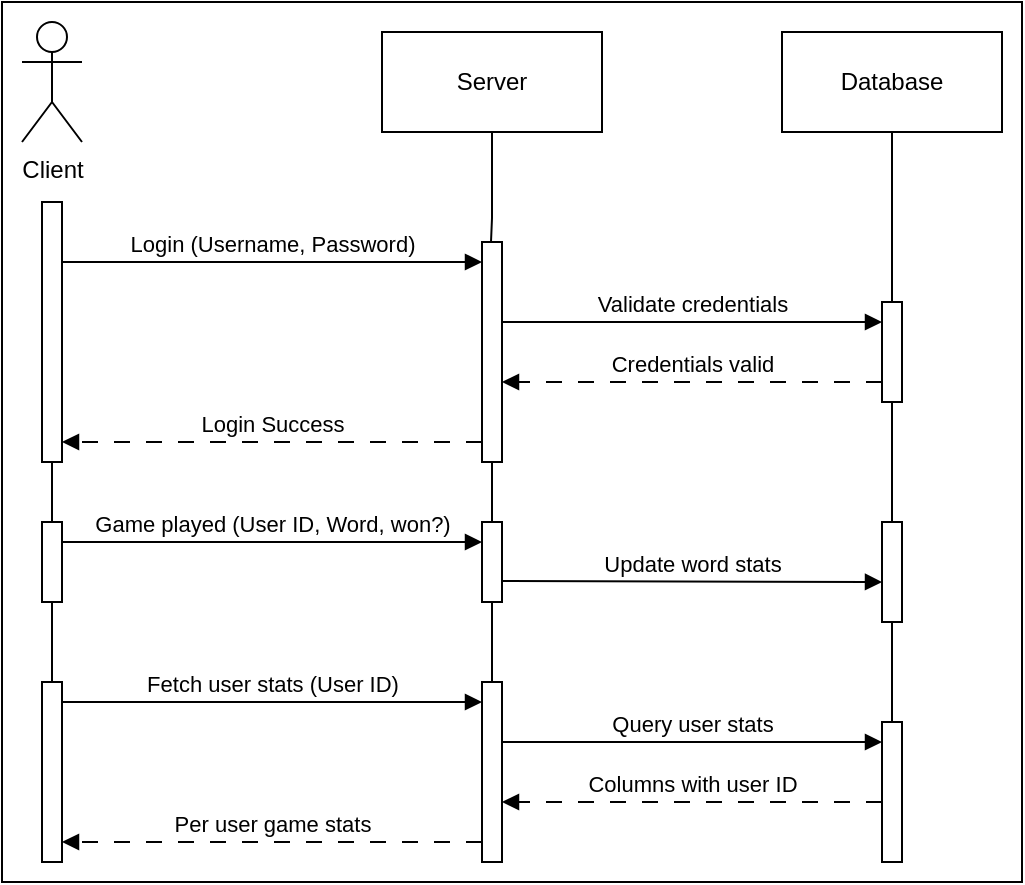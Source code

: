 <mxfile version="28.2.1">
  <diagram name="Page-1" id="Opb99hqKj6yHVNVzjhHF">
    <mxGraphModel dx="742" dy="589" grid="1" gridSize="10" guides="1" tooltips="1" connect="1" arrows="1" fold="1" page="1" pageScale="1" pageWidth="850" pageHeight="1100" math="0" shadow="0">
      <root>
        <mxCell id="0" />
        <mxCell id="1" parent="0" />
        <mxCell id="6_Ds-fgMh6X-yIhLPjYA-37" value="" style="rounded=0;whiteSpace=wrap;html=1;" vertex="1" parent="1">
          <mxGeometry x="70" y="10" width="510" height="440" as="geometry" />
        </mxCell>
        <mxCell id="6_Ds-fgMh6X-yIhLPjYA-1" value="" style="html=1;points=[[0,0,0,0,5],[0,1,0,0,-5],[1,0,0,0,5],[1,1,0,0,-5]];perimeter=orthogonalPerimeter;outlineConnect=0;targetShapes=umlLifeline;portConstraint=eastwest;newEdgeStyle={&quot;curved&quot;:0,&quot;rounded&quot;:0};" vertex="1" parent="1">
          <mxGeometry x="310" y="130" width="10" height="110" as="geometry" />
        </mxCell>
        <mxCell id="6_Ds-fgMh6X-yIhLPjYA-5" value="Client" style="shape=umlActor;verticalLabelPosition=bottom;verticalAlign=top;html=1;" vertex="1" parent="1">
          <mxGeometry x="80" y="20" width="30" height="60" as="geometry" />
        </mxCell>
        <mxCell id="6_Ds-fgMh6X-yIhLPjYA-28" style="edgeStyle=orthogonalEdgeStyle;rounded=0;orthogonalLoop=1;jettySize=auto;html=1;exitX=0.5;exitY=1;exitDx=0;exitDy=0;endArrow=none;endFill=0;" edge="1" parent="1" source="6_Ds-fgMh6X-yIhLPjYA-6">
          <mxGeometry relative="1" as="geometry">
            <mxPoint x="314.5" y="130" as="targetPoint" />
            <mxPoint x="314.5" y="85" as="sourcePoint" />
            <Array as="points">
              <mxPoint x="315" y="118" />
            </Array>
          </mxGeometry>
        </mxCell>
        <mxCell id="6_Ds-fgMh6X-yIhLPjYA-6" value="Server" style="html=1;whiteSpace=wrap;" vertex="1" parent="1">
          <mxGeometry x="260" y="25" width="110" height="50" as="geometry" />
        </mxCell>
        <mxCell id="6_Ds-fgMh6X-yIhLPjYA-7" value="Database" style="html=1;whiteSpace=wrap;" vertex="1" parent="1">
          <mxGeometry x="460" y="25" width="110" height="50" as="geometry" />
        </mxCell>
        <mxCell id="6_Ds-fgMh6X-yIhLPjYA-8" value="" style="html=1;points=[[0,0,0,0,5],[0,1,0,0,-5],[1,0,0,0,5],[1,1,0,0,-5]];perimeter=orthogonalPerimeter;outlineConnect=0;targetShapes=umlLifeline;portConstraint=eastwest;newEdgeStyle={&quot;curved&quot;:0,&quot;rounded&quot;:0};" vertex="1" parent="1">
          <mxGeometry x="510" y="160" width="10" height="50" as="geometry" />
        </mxCell>
        <mxCell id="6_Ds-fgMh6X-yIhLPjYA-9" value="" style="html=1;points=[[0,0,0,0,5],[0,1,0,0,-5],[1,0,0,0,5],[1,1,0,0,-5]];perimeter=orthogonalPerimeter;outlineConnect=0;targetShapes=umlLifeline;portConstraint=eastwest;newEdgeStyle={&quot;curved&quot;:0,&quot;rounded&quot;:0};" vertex="1" parent="1">
          <mxGeometry x="90" y="110" width="10" height="130" as="geometry" />
        </mxCell>
        <mxCell id="6_Ds-fgMh6X-yIhLPjYA-10" value="Login (Username, Password)" style="html=1;verticalAlign=bottom;endArrow=block;curved=0;rounded=0;" edge="1" parent="1" target="6_Ds-fgMh6X-yIhLPjYA-1">
          <mxGeometry width="80" relative="1" as="geometry">
            <mxPoint x="100" y="140" as="sourcePoint" />
            <mxPoint x="180" y="140" as="targetPoint" />
          </mxGeometry>
        </mxCell>
        <mxCell id="6_Ds-fgMh6X-yIhLPjYA-11" value="Validate credentials" style="html=1;verticalAlign=bottom;endArrow=block;curved=0;rounded=0;" edge="1" parent="1" target="6_Ds-fgMh6X-yIhLPjYA-8">
          <mxGeometry width="80" relative="1" as="geometry">
            <mxPoint x="320" y="170" as="sourcePoint" />
            <mxPoint x="400" y="170" as="targetPoint" />
          </mxGeometry>
        </mxCell>
        <mxCell id="6_Ds-fgMh6X-yIhLPjYA-12" value="Credentials valid" style="html=1;verticalAlign=bottom;endArrow=block;curved=0;rounded=0;dashed=1;dashPattern=8 8;" edge="1" parent="1">
          <mxGeometry width="80" relative="1" as="geometry">
            <mxPoint x="510" y="200" as="sourcePoint" />
            <mxPoint x="320" y="200" as="targetPoint" />
            <mxPoint as="offset" />
          </mxGeometry>
        </mxCell>
        <mxCell id="6_Ds-fgMh6X-yIhLPjYA-13" value="Login Success" style="html=1;verticalAlign=bottom;endArrow=block;curved=0;rounded=0;dashed=1;dashPattern=8 8;" edge="1" parent="1" source="6_Ds-fgMh6X-yIhLPjYA-1">
          <mxGeometry width="80" relative="1" as="geometry">
            <mxPoint x="300" y="230" as="sourcePoint" />
            <mxPoint x="100" y="230" as="targetPoint" />
          </mxGeometry>
        </mxCell>
        <mxCell id="6_Ds-fgMh6X-yIhLPjYA-15" value="Game played (User ID, Word, won?)" style="html=1;verticalAlign=bottom;endArrow=block;curved=0;rounded=0;" edge="1" parent="1">
          <mxGeometry width="80" relative="1" as="geometry">
            <mxPoint x="100" y="280" as="sourcePoint" />
            <mxPoint x="310" y="280" as="targetPoint" />
            <mxPoint as="offset" />
          </mxGeometry>
        </mxCell>
        <mxCell id="6_Ds-fgMh6X-yIhLPjYA-16" value="Update word stats" style="html=1;verticalAlign=bottom;endArrow=block;curved=0;rounded=0;" edge="1" parent="1">
          <mxGeometry width="80" relative="1" as="geometry">
            <mxPoint x="320" y="299.5" as="sourcePoint" />
            <mxPoint x="510" y="300" as="targetPoint" />
          </mxGeometry>
        </mxCell>
        <mxCell id="6_Ds-fgMh6X-yIhLPjYA-17" value="Fetch user stats (User ID)" style="html=1;verticalAlign=bottom;endArrow=block;curved=0;rounded=0;" edge="1" parent="1">
          <mxGeometry width="80" relative="1" as="geometry">
            <mxPoint x="100" y="360" as="sourcePoint" />
            <mxPoint x="310" y="360" as="targetPoint" />
            <mxPoint as="offset" />
          </mxGeometry>
        </mxCell>
        <mxCell id="6_Ds-fgMh6X-yIhLPjYA-18" value="Query user stats" style="html=1;verticalAlign=bottom;endArrow=block;curved=0;rounded=0;" edge="1" parent="1">
          <mxGeometry width="80" relative="1" as="geometry">
            <mxPoint x="320" y="380" as="sourcePoint" />
            <mxPoint x="510" y="380" as="targetPoint" />
          </mxGeometry>
        </mxCell>
        <mxCell id="6_Ds-fgMh6X-yIhLPjYA-19" value="Columns with user ID" style="html=1;verticalAlign=bottom;endArrow=block;curved=0;rounded=0;dashed=1;dashPattern=8 8;" edge="1" parent="1">
          <mxGeometry width="80" relative="1" as="geometry">
            <mxPoint x="510" y="410" as="sourcePoint" />
            <mxPoint x="320" y="410" as="targetPoint" />
            <mxPoint as="offset" />
          </mxGeometry>
        </mxCell>
        <mxCell id="6_Ds-fgMh6X-yIhLPjYA-20" value="Per user game stats" style="html=1;verticalAlign=bottom;endArrow=block;curved=0;rounded=0;dashed=1;dashPattern=8 8;" edge="1" parent="1">
          <mxGeometry width="80" relative="1" as="geometry">
            <mxPoint x="310" y="430" as="sourcePoint" />
            <mxPoint x="100" y="430" as="targetPoint" />
          </mxGeometry>
        </mxCell>
        <mxCell id="6_Ds-fgMh6X-yIhLPjYA-21" value="" style="html=1;points=[[0,0,0,0,5],[0,1,0,0,-5],[1,0,0,0,5],[1,1,0,0,-5]];perimeter=orthogonalPerimeter;outlineConnect=0;targetShapes=umlLifeline;portConstraint=eastwest;newEdgeStyle={&quot;curved&quot;:0,&quot;rounded&quot;:0};" vertex="1" parent="1">
          <mxGeometry x="90" y="270" width="10" height="40" as="geometry" />
        </mxCell>
        <mxCell id="6_Ds-fgMh6X-yIhLPjYA-22" value="" style="html=1;points=[[0,0,0,0,5],[0,1,0,0,-5],[1,0,0,0,5],[1,1,0,0,-5]];perimeter=orthogonalPerimeter;outlineConnect=0;targetShapes=umlLifeline;portConstraint=eastwest;newEdgeStyle={&quot;curved&quot;:0,&quot;rounded&quot;:0};" vertex="1" parent="1">
          <mxGeometry x="310" y="270" width="10" height="40" as="geometry" />
        </mxCell>
        <mxCell id="6_Ds-fgMh6X-yIhLPjYA-23" value="" style="html=1;points=[[0,0,0,0,5],[0,1,0,0,-5],[1,0,0,0,5],[1,1,0,0,-5]];perimeter=orthogonalPerimeter;outlineConnect=0;targetShapes=umlLifeline;portConstraint=eastwest;newEdgeStyle={&quot;curved&quot;:0,&quot;rounded&quot;:0};" vertex="1" parent="1">
          <mxGeometry x="510" y="270" width="10" height="50" as="geometry" />
        </mxCell>
        <mxCell id="6_Ds-fgMh6X-yIhLPjYA-24" value="" style="html=1;points=[[0,0,0,0,5],[0,1,0,0,-5],[1,0,0,0,5],[1,1,0,0,-5]];perimeter=orthogonalPerimeter;outlineConnect=0;targetShapes=umlLifeline;portConstraint=eastwest;newEdgeStyle={&quot;curved&quot;:0,&quot;rounded&quot;:0};" vertex="1" parent="1">
          <mxGeometry x="90" y="350" width="10" height="90" as="geometry" />
        </mxCell>
        <mxCell id="6_Ds-fgMh6X-yIhLPjYA-25" value="" style="html=1;points=[[0,0,0,0,5],[0,1,0,0,-5],[1,0,0,0,5],[1,1,0,0,-5]];perimeter=orthogonalPerimeter;outlineConnect=0;targetShapes=umlLifeline;portConstraint=eastwest;newEdgeStyle={&quot;curved&quot;:0,&quot;rounded&quot;:0};" vertex="1" parent="1">
          <mxGeometry x="310" y="350" width="10" height="90" as="geometry" />
        </mxCell>
        <mxCell id="6_Ds-fgMh6X-yIhLPjYA-26" value="" style="html=1;points=[[0,0,0,0,5],[0,1,0,0,-5],[1,0,0,0,5],[1,1,0,0,-5]];perimeter=orthogonalPerimeter;outlineConnect=0;targetShapes=umlLifeline;portConstraint=eastwest;newEdgeStyle={&quot;curved&quot;:0,&quot;rounded&quot;:0};" vertex="1" parent="1">
          <mxGeometry x="510" y="370" width="10" height="70" as="geometry" />
        </mxCell>
        <mxCell id="6_Ds-fgMh6X-yIhLPjYA-29" style="edgeStyle=orthogonalEdgeStyle;rounded=0;orthogonalLoop=1;jettySize=auto;html=1;endArrow=none;endFill=0;" edge="1" parent="1">
          <mxGeometry relative="1" as="geometry">
            <mxPoint x="315" y="270" as="targetPoint" />
            <mxPoint x="315" y="240" as="sourcePoint" />
            <Array as="points">
              <mxPoint x="315.5" y="258" />
            </Array>
          </mxGeometry>
        </mxCell>
        <mxCell id="6_Ds-fgMh6X-yIhLPjYA-30" value="" style="endArrow=none;html=1;rounded=0;" edge="1" parent="1">
          <mxGeometry width="50" height="50" relative="1" as="geometry">
            <mxPoint x="315" y="350" as="sourcePoint" />
            <mxPoint x="315" y="310" as="targetPoint" />
          </mxGeometry>
        </mxCell>
        <mxCell id="6_Ds-fgMh6X-yIhLPjYA-31" value="" style="endArrow=none;html=1;rounded=0;entryX=0.5;entryY=1;entryDx=0;entryDy=0;" edge="1" parent="1" target="6_Ds-fgMh6X-yIhLPjYA-7">
          <mxGeometry width="50" height="50" relative="1" as="geometry">
            <mxPoint x="515" y="160" as="sourcePoint" />
            <mxPoint x="515" y="76" as="targetPoint" />
          </mxGeometry>
        </mxCell>
        <mxCell id="6_Ds-fgMh6X-yIhLPjYA-32" value="" style="endArrow=none;html=1;rounded=0;" edge="1" parent="1">
          <mxGeometry width="50" height="50" relative="1" as="geometry">
            <mxPoint x="515" y="270" as="sourcePoint" />
            <mxPoint x="515" y="210" as="targetPoint" />
          </mxGeometry>
        </mxCell>
        <mxCell id="6_Ds-fgMh6X-yIhLPjYA-33" value="" style="endArrow=none;html=1;rounded=0;" edge="1" parent="1" target="6_Ds-fgMh6X-yIhLPjYA-23">
          <mxGeometry width="50" height="50" relative="1" as="geometry">
            <mxPoint x="515" y="370" as="sourcePoint" />
            <mxPoint x="515" y="330" as="targetPoint" />
          </mxGeometry>
        </mxCell>
        <mxCell id="6_Ds-fgMh6X-yIhLPjYA-34" value="" style="endArrow=none;html=1;rounded=0;" edge="1" parent="1">
          <mxGeometry width="50" height="50" relative="1" as="geometry">
            <mxPoint x="95" y="350" as="sourcePoint" />
            <mxPoint x="95" y="310" as="targetPoint" />
          </mxGeometry>
        </mxCell>
        <mxCell id="6_Ds-fgMh6X-yIhLPjYA-35" value="" style="endArrow=none;html=1;rounded=0;" edge="1" parent="1">
          <mxGeometry width="50" height="50" relative="1" as="geometry">
            <mxPoint x="95" y="270" as="sourcePoint" />
            <mxPoint x="95" y="240" as="targetPoint" />
          </mxGeometry>
        </mxCell>
      </root>
    </mxGraphModel>
  </diagram>
</mxfile>
